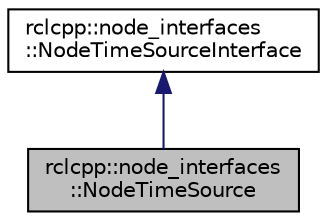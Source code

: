 digraph "rclcpp::node_interfaces::NodeTimeSource"
{
  edge [fontname="Helvetica",fontsize="10",labelfontname="Helvetica",labelfontsize="10"];
  node [fontname="Helvetica",fontsize="10",shape=record];
  Node2 [label="rclcpp::node_interfaces\l::NodeTimeSource",height=0.2,width=0.4,color="black", fillcolor="grey75", style="filled", fontcolor="black"];
  Node3 -> Node2 [dir="back",color="midnightblue",fontsize="10",style="solid",fontname="Helvetica"];
  Node3 [label="rclcpp::node_interfaces\l::NodeTimeSourceInterface",height=0.2,width=0.4,color="black", fillcolor="white", style="filled",URL="$classrclcpp_1_1node__interfaces_1_1NodeTimeSourceInterface.html",tooltip="Pure virtual interface class for the NodeTimeSource part of the Node API. "];
}
